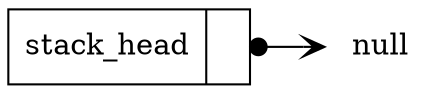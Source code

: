 digraph circular_linked_list {
        rankdir=LR;
        node [shape=record];
        head [label="{ stack_head | <next>  }"]
        null [shape=none, label="null"];
        head:next -> null   [arrowhead=vee, arrowtail=dot, dir=both, tailclip=false];
}


